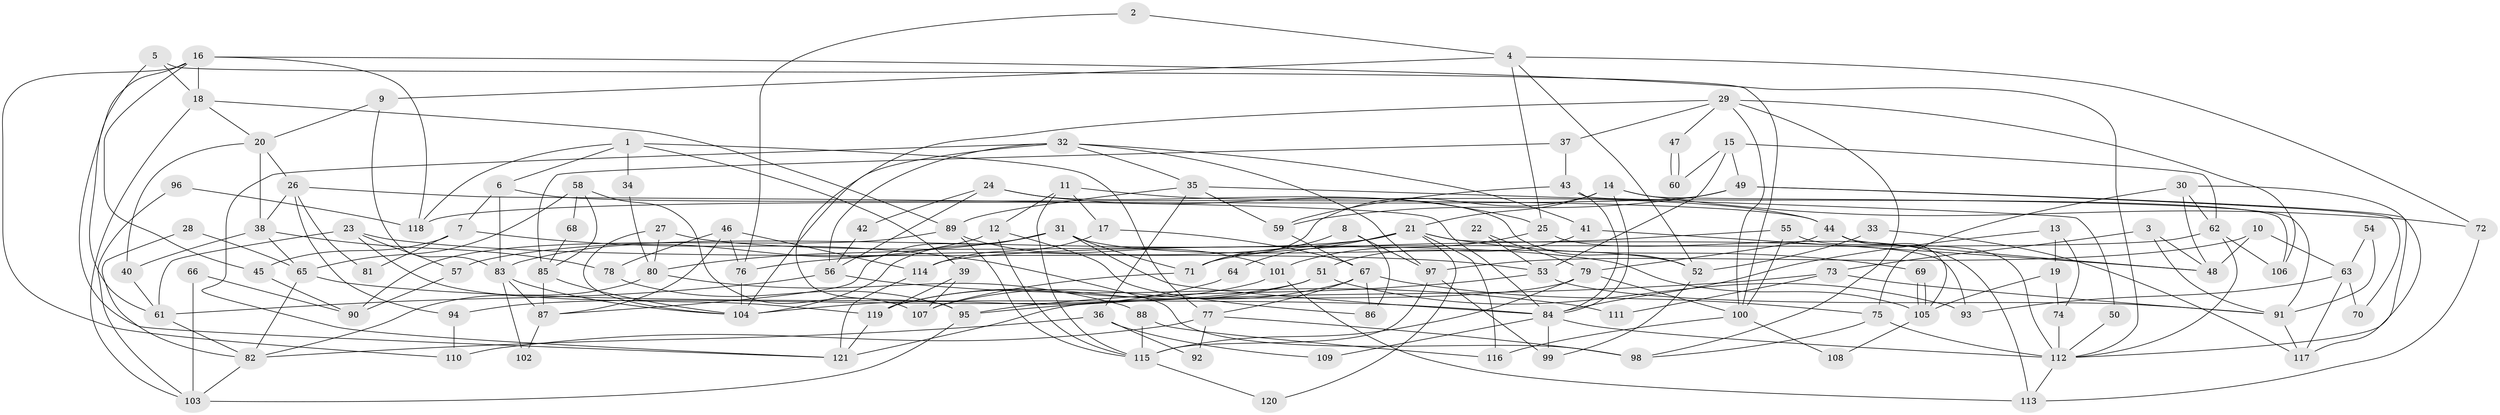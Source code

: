 // coarse degree distribution, {2: 0.22916666666666666, 3: 0.2708333333333333, 6: 0.125, 4: 0.125, 7: 0.041666666666666664, 5: 0.0625, 8: 0.041666666666666664, 9: 0.041666666666666664, 18: 0.020833333333333332, 10: 0.041666666666666664}
// Generated by graph-tools (version 1.1) at 2025/55/03/04/25 21:55:00]
// undirected, 121 vertices, 242 edges
graph export_dot {
graph [start="1"]
  node [color=gray90,style=filled];
  1;
  2;
  3;
  4;
  5;
  6;
  7;
  8;
  9;
  10;
  11;
  12;
  13;
  14;
  15;
  16;
  17;
  18;
  19;
  20;
  21;
  22;
  23;
  24;
  25;
  26;
  27;
  28;
  29;
  30;
  31;
  32;
  33;
  34;
  35;
  36;
  37;
  38;
  39;
  40;
  41;
  42;
  43;
  44;
  45;
  46;
  47;
  48;
  49;
  50;
  51;
  52;
  53;
  54;
  55;
  56;
  57;
  58;
  59;
  60;
  61;
  62;
  63;
  64;
  65;
  66;
  67;
  68;
  69;
  70;
  71;
  72;
  73;
  74;
  75;
  76;
  77;
  78;
  79;
  80;
  81;
  82;
  83;
  84;
  85;
  86;
  87;
  88;
  89;
  90;
  91;
  92;
  93;
  94;
  95;
  96;
  97;
  98;
  99;
  100;
  101;
  102;
  103;
  104;
  105;
  106;
  107;
  108;
  109;
  110;
  111;
  112;
  113;
  114;
  115;
  116;
  117;
  118;
  119;
  120;
  121;
  1 -- 6;
  1 -- 39;
  1 -- 34;
  1 -- 77;
  1 -- 118;
  2 -- 76;
  2 -- 4;
  3 -- 48;
  3 -- 73;
  3 -- 91;
  4 -- 52;
  4 -- 25;
  4 -- 9;
  4 -- 72;
  5 -- 61;
  5 -- 100;
  5 -- 18;
  6 -- 83;
  6 -- 44;
  6 -- 7;
  7 -- 98;
  7 -- 45;
  7 -- 81;
  8 -- 71;
  8 -- 86;
  8 -- 97;
  9 -- 83;
  9 -- 20;
  10 -- 97;
  10 -- 48;
  10 -- 63;
  11 -- 12;
  11 -- 44;
  11 -- 17;
  11 -- 115;
  12 -- 115;
  12 -- 83;
  12 -- 86;
  13 -- 84;
  13 -- 74;
  13 -- 19;
  14 -- 71;
  14 -- 84;
  14 -- 21;
  14 -- 72;
  14 -- 91;
  15 -- 49;
  15 -- 53;
  15 -- 60;
  15 -- 62;
  16 -- 18;
  16 -- 112;
  16 -- 45;
  16 -- 110;
  16 -- 118;
  16 -- 121;
  17 -- 114;
  17 -- 67;
  18 -- 20;
  18 -- 89;
  18 -- 103;
  19 -- 105;
  19 -- 74;
  20 -- 38;
  20 -- 26;
  20 -- 40;
  21 -- 57;
  21 -- 64;
  21 -- 69;
  21 -- 76;
  21 -- 93;
  21 -- 116;
  21 -- 120;
  22 -- 53;
  22 -- 79;
  23 -- 119;
  23 -- 53;
  23 -- 57;
  23 -- 61;
  24 -- 25;
  24 -- 52;
  24 -- 42;
  24 -- 56;
  25 -- 113;
  25 -- 101;
  26 -- 84;
  26 -- 38;
  26 -- 81;
  26 -- 94;
  27 -- 104;
  27 -- 80;
  27 -- 105;
  28 -- 65;
  28 -- 82;
  29 -- 106;
  29 -- 98;
  29 -- 37;
  29 -- 47;
  29 -- 95;
  29 -- 100;
  30 -- 75;
  30 -- 112;
  30 -- 48;
  30 -- 62;
  31 -- 80;
  31 -- 87;
  31 -- 52;
  31 -- 71;
  31 -- 84;
  31 -- 104;
  32 -- 56;
  32 -- 104;
  32 -- 35;
  32 -- 41;
  32 -- 97;
  32 -- 121;
  33 -- 117;
  33 -- 52;
  34 -- 80;
  35 -- 89;
  35 -- 36;
  35 -- 50;
  35 -- 59;
  36 -- 82;
  36 -- 92;
  36 -- 109;
  37 -- 43;
  37 -- 85;
  38 -- 65;
  38 -- 40;
  38 -- 78;
  39 -- 107;
  39 -- 119;
  40 -- 61;
  41 -- 48;
  41 -- 51;
  42 -- 56;
  43 -- 59;
  43 -- 84;
  43 -- 106;
  44 -- 105;
  44 -- 79;
  44 -- 48;
  45 -- 90;
  46 -- 76;
  46 -- 114;
  46 -- 78;
  46 -- 87;
  47 -- 60;
  47 -- 60;
  49 -- 118;
  49 -- 117;
  49 -- 59;
  49 -- 70;
  50 -- 112;
  51 -- 94;
  51 -- 93;
  51 -- 119;
  52 -- 99;
  53 -- 95;
  53 -- 91;
  54 -- 91;
  54 -- 63;
  55 -- 112;
  55 -- 100;
  55 -- 71;
  56 -- 61;
  56 -- 111;
  57 -- 90;
  58 -- 107;
  58 -- 65;
  58 -- 68;
  58 -- 85;
  59 -- 67;
  61 -- 82;
  62 -- 106;
  62 -- 112;
  62 -- 114;
  63 -- 93;
  63 -- 70;
  63 -- 117;
  64 -- 104;
  65 -- 82;
  65 -- 84;
  66 -- 103;
  66 -- 90;
  67 -- 75;
  67 -- 77;
  67 -- 86;
  67 -- 107;
  68 -- 85;
  69 -- 105;
  69 -- 105;
  71 -- 107;
  72 -- 113;
  73 -- 91;
  73 -- 95;
  73 -- 111;
  74 -- 112;
  75 -- 112;
  75 -- 98;
  76 -- 104;
  77 -- 92;
  77 -- 98;
  77 -- 110;
  78 -- 95;
  79 -- 115;
  79 -- 121;
  79 -- 100;
  80 -- 88;
  80 -- 82;
  82 -- 103;
  83 -- 87;
  83 -- 104;
  83 -- 102;
  84 -- 112;
  84 -- 99;
  84 -- 109;
  85 -- 87;
  85 -- 104;
  87 -- 102;
  88 -- 115;
  88 -- 116;
  89 -- 115;
  89 -- 90;
  89 -- 101;
  91 -- 117;
  94 -- 110;
  95 -- 103;
  96 -- 118;
  96 -- 103;
  97 -- 99;
  97 -- 115;
  100 -- 108;
  100 -- 116;
  101 -- 119;
  101 -- 113;
  105 -- 108;
  112 -- 113;
  114 -- 121;
  115 -- 120;
  119 -- 121;
}
